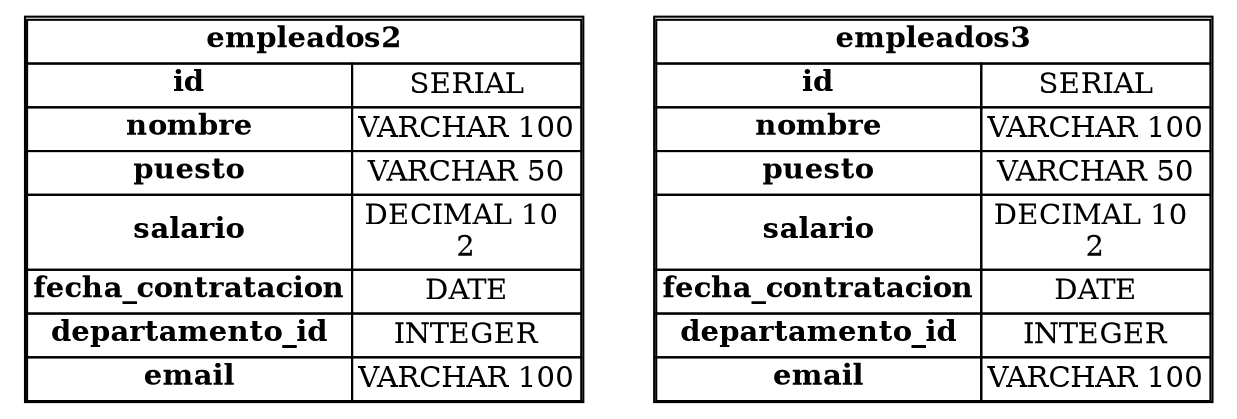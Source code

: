 digraph G {
    empleados2 [label=<
        <TABLE BORDER="1" CELLBORDER="1" CELLSPACING="0">
            <TR><TD COLSPAN="2"><B>empleados2</B></TD></TR>
            <TR><TD><B>id</B></TD><TD>SERIAL</TD></TR>
            <TR><TD><B>nombre</B></TD><TD>VARCHAR 100</TD></TR>
            <TR><TD><B>puesto</B></TD><TD>VARCHAR 50</TD></TR>
            <TR><TD><B>salario</B></TD><TD>DECIMAL 10 <br/>2</TD></TR>
            <TR><TD><B>fecha_contratacion</B></TD><TD>DATE</TD></TR>
            <TR><TD><B>departamento_id</B></TD><TD>INTEGER</TD></TR>
            <TR><TD><B>email</B></TD><TD>VARCHAR 100</TD></TR>
        </TABLE>
    > shape=plaintext];
    empleados3 [label=<
        <TABLE BORDER="1" CELLBORDER="1" CELLSPACING="0">
            <TR><TD COLSPAN="2"><B>empleados3</B></TD></TR>
            <TR><TD><B>id</B></TD><TD>SERIAL</TD></TR>
            <TR><TD><B>nombre</B></TD><TD>VARCHAR 100</TD></TR>
            <TR><TD><B>puesto</B></TD><TD>VARCHAR 50</TD></TR>
            <TR><TD><B>salario</B></TD><TD>DECIMAL 10 <br/>2</TD></TR>
            <TR><TD><B>fecha_contratacion</B></TD><TD>DATE</TD></TR>
            <TR><TD><B>departamento_id</B></TD><TD>INTEGER</TD></TR>
            <TR><TD><B>email</B></TD><TD>VARCHAR 100</TD></TR>
        </TABLE>
    > shape=plaintext];
}
